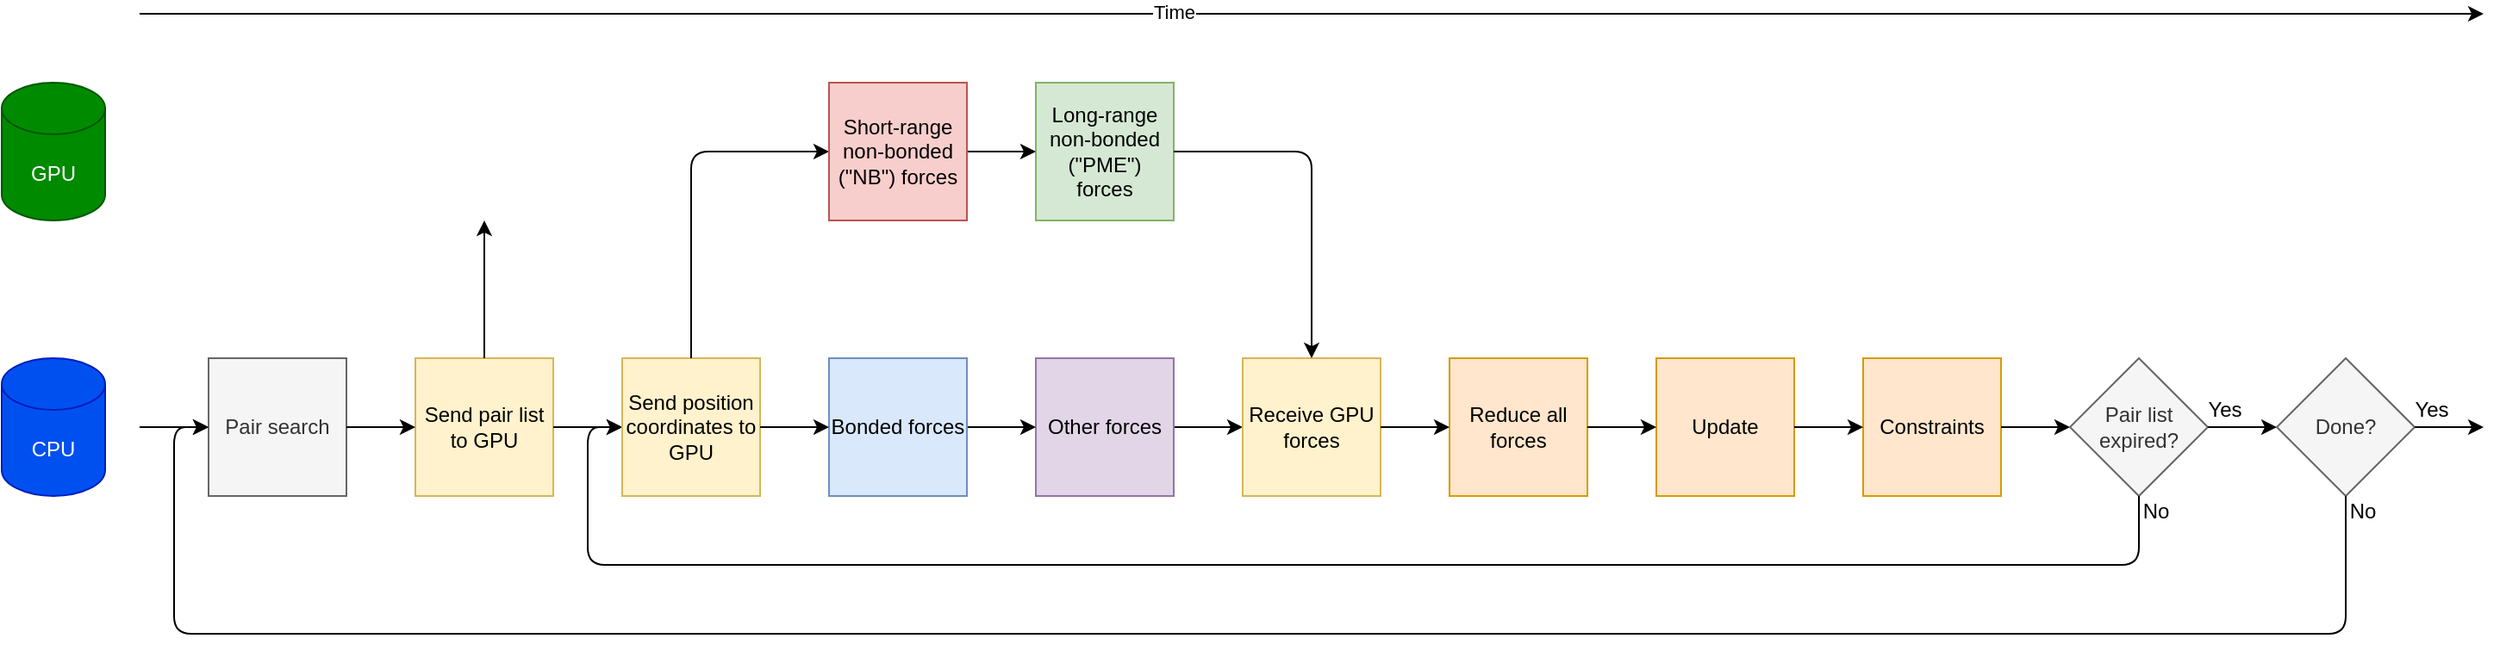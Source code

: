 <mxfile version="14.1.8" type="device"><diagram id="_HBpgSKyVObSuQ_kN55g" name="Page-1"><mxGraphModel dx="1682" dy="1000" grid="1" gridSize="10" guides="1" tooltips="1" connect="1" arrows="1" fold="1" page="1" pageScale="1" pageWidth="1654" pageHeight="1169" math="0" shadow="0"><root><mxCell id="0"/><mxCell id="1" parent="0"/><mxCell id="xqSQ0waNmZC-vH5PV82z-5" value="" style="endArrow=classic;html=1;" parent="1" edge="1"><mxGeometry width="50" height="50" relative="1" as="geometry"><mxPoint x="120" y="80" as="sourcePoint"/><mxPoint x="1480" y="80" as="targetPoint"/></mxGeometry></mxCell><mxCell id="xqSQ0waNmZC-vH5PV82z-6" value="Time" style="edgeLabel;html=1;align=center;verticalAlign=middle;resizable=0;points=[];" parent="xqSQ0waNmZC-vH5PV82z-5" vertex="1" connectable="0"><mxGeometry x="0.142" y="3" relative="1" as="geometry"><mxPoint x="-177" y="1.5" as="offset"/></mxGeometry></mxCell><mxCell id="xqSQ0waNmZC-vH5PV82z-7" value="Update" style="whiteSpace=wrap;html=1;aspect=fixed;fillColor=#ffe6cc;strokeColor=#d79b00;" parent="1" vertex="1"><mxGeometry x="1000" y="280" width="80" height="80" as="geometry"/></mxCell><mxCell id="xqSQ0waNmZC-vH5PV82z-8" value="Constraints" style="whiteSpace=wrap;html=1;aspect=fixed;fillColor=#ffe6cc;strokeColor=#d79b00;" parent="1" vertex="1"><mxGeometry x="1120" y="280" width="80" height="80" as="geometry"/></mxCell><mxCell id="xqSQ0waNmZC-vH5PV82z-10" value="" style="endArrow=classic;html=1;exitX=1;exitY=0.5;exitDx=0;exitDy=0;" parent="1" edge="1"><mxGeometry width="50" height="50" relative="1" as="geometry"><mxPoint x="720" y="320" as="sourcePoint"/><mxPoint x="760" y="320" as="targetPoint"/></mxGeometry></mxCell><mxCell id="xqSQ0waNmZC-vH5PV82z-11" value="" style="endArrow=classic;html=1;exitX=1;exitY=0.5;exitDx=0;exitDy=0;entryX=0;entryY=0.5;entryDx=0;entryDy=0;" parent="1" source="xqSQ0waNmZC-vH5PV82z-7" target="xqSQ0waNmZC-vH5PV82z-8" edge="1"><mxGeometry width="50" height="50" relative="1" as="geometry"><mxPoint x="970" y="330" as="sourcePoint"/><mxPoint x="1010" y="330" as="targetPoint"/></mxGeometry></mxCell><mxCell id="xqSQ0waNmZC-vH5PV82z-12" value="" style="endArrow=classic;html=1;exitX=1;exitY=0.5;exitDx=0;exitDy=0;entryX=0;entryY=0.5;entryDx=0;entryDy=0;" parent="1" source="xqSQ0waNmZC-vH5PV82z-8" target="xqSQ0waNmZC-vH5PV82z-13" edge="1"><mxGeometry width="50" height="50" relative="1" as="geometry"><mxPoint x="1090" y="331.5" as="sourcePoint"/><mxPoint x="1130" y="331.5" as="targetPoint"/></mxGeometry></mxCell><mxCell id="xqSQ0waNmZC-vH5PV82z-13" value="Pair list expired?" style="rhombus;whiteSpace=wrap;html=1;fillColor=#f5f5f5;strokeColor=#666666;fontColor=#333333;" parent="1" vertex="1"><mxGeometry x="1240" y="280" width="80" height="80" as="geometry"/></mxCell><mxCell id="xqSQ0waNmZC-vH5PV82z-14" value="" style="endArrow=classic;html=1;exitX=1;exitY=0.5;exitDx=0;exitDy=0;entryX=0;entryY=0.5;entryDx=0;entryDy=0;" parent="1" source="xqSQ0waNmZC-vH5PV82z-13" edge="1"><mxGeometry width="50" height="50" relative="1" as="geometry"><mxPoint x="1100" y="340" as="sourcePoint"/><mxPoint x="1360" y="320" as="targetPoint"/></mxGeometry></mxCell><mxCell id="xqSQ0waNmZC-vH5PV82z-17" value="Yes" style="text;html=1;strokeColor=none;fillColor=none;align=center;verticalAlign=middle;whiteSpace=wrap;rounded=0;" parent="1" vertex="1"><mxGeometry x="1310" y="300" width="40" height="20" as="geometry"/></mxCell><mxCell id="xqSQ0waNmZC-vH5PV82z-18" value="No" style="text;html=1;strokeColor=none;fillColor=none;align=center;verticalAlign=middle;whiteSpace=wrap;rounded=0;" parent="1" vertex="1"><mxGeometry x="1270" y="358.5" width="40" height="20" as="geometry"/></mxCell><mxCell id="nZesR5KTaCcrrk03C1Ym-1" value="" style="endArrow=classic;html=1;exitX=1;exitY=0.5;exitDx=0;exitDy=0;entryX=0;entryY=0.5;entryDx=0;entryDy=0;" parent="1" edge="1"><mxGeometry width="50" height="50" relative="1" as="geometry"><mxPoint x="120" y="320" as="sourcePoint"/><mxPoint x="160" y="320" as="targetPoint"/></mxGeometry></mxCell><mxCell id="nZesR5KTaCcrrk03C1Ym-2" value="Pair search" style="whiteSpace=wrap;html=1;aspect=fixed;fillColor=#f5f5f5;strokeColor=#666666;fontColor=#333333;" parent="1" vertex="1"><mxGeometry x="160" y="280" width="80" height="80" as="geometry"/></mxCell><mxCell id="nZesR5KTaCcrrk03C1Ym-3" value="Send pair list to GPU" style="whiteSpace=wrap;html=1;aspect=fixed;fillColor=#fff2cc;strokeColor=#d6b656;" parent="1" vertex="1"><mxGeometry x="280" y="280" width="80" height="80" as="geometry"/></mxCell><mxCell id="nZesR5KTaCcrrk03C1Ym-5" value="Long-range non-bonded (&quot;PME&quot;) forces" style="whiteSpace=wrap;html=1;aspect=fixed;fillColor=#d5e8d4;strokeColor=#82b366;" parent="1" vertex="1"><mxGeometry x="640" y="120" width="80" height="80" as="geometry"/></mxCell><mxCell id="nZesR5KTaCcrrk03C1Ym-6" value="Other forces" style="whiteSpace=wrap;html=1;aspect=fixed;fillColor=#e1d5e7;strokeColor=#9673a6;" parent="1" vertex="1"><mxGeometry x="640" y="280" width="80" height="80" as="geometry"/></mxCell><mxCell id="nZesR5KTaCcrrk03C1Ym-9" value="" style="endArrow=classic;html=1;entryX=0;entryY=0.5;entryDx=0;entryDy=0;" parent="1" source="204Er07DQvmp8xbBkKwD-6" target="nZesR5KTaCcrrk03C1Ym-6" edge="1"><mxGeometry width="50" height="50" relative="1" as="geometry"><mxPoint x="610" y="330" as="sourcePoint"/><mxPoint x="650" y="330" as="targetPoint"/></mxGeometry></mxCell><mxCell id="nZesR5KTaCcrrk03C1Ym-11" value="Done?" style="rhombus;whiteSpace=wrap;html=1;fillColor=#f5f5f5;strokeColor=#666666;fontColor=#333333;" parent="1" vertex="1"><mxGeometry x="1360" y="280" width="80" height="80" as="geometry"/></mxCell><mxCell id="nZesR5KTaCcrrk03C1Ym-12" value="" style="endArrow=classic;html=1;exitX=1;exitY=0.5;exitDx=0;exitDy=0;" parent="1" source="nZesR5KTaCcrrk03C1Ym-11" edge="1"><mxGeometry width="50" height="50" relative="1" as="geometry"><mxPoint x="1210" y="330" as="sourcePoint"/><mxPoint x="1480" y="320" as="targetPoint"/></mxGeometry></mxCell><mxCell id="nZesR5KTaCcrrk03C1Ym-13" value="Yes" style="text;html=1;strokeColor=none;fillColor=none;align=center;verticalAlign=middle;whiteSpace=wrap;rounded=0;" parent="1" vertex="1"><mxGeometry x="1430" y="300" width="40" height="20" as="geometry"/></mxCell><mxCell id="nZesR5KTaCcrrk03C1Ym-14" value="" style="endArrow=classic;html=1;exitX=0.5;exitY=1;exitDx=0;exitDy=0;" parent="1" source="nZesR5KTaCcrrk03C1Ym-11" edge="1"><mxGeometry width="50" height="50" relative="1" as="geometry"><mxPoint x="640" y="580" as="sourcePoint"/><mxPoint x="160" y="320" as="targetPoint"/><Array as="points"><mxPoint x="1400" y="440"/><mxPoint x="140" y="440"/><mxPoint x="140" y="320"/></Array></mxGeometry></mxCell><mxCell id="nZesR5KTaCcrrk03C1Ym-15" value="" style="endArrow=classic;html=1;exitX=0.5;exitY=1;exitDx=0;exitDy=0;" parent="1" source="xqSQ0waNmZC-vH5PV82z-13" edge="1"><mxGeometry width="50" height="50" relative="1" as="geometry"><mxPoint x="640" y="550" as="sourcePoint"/><mxPoint x="400" y="320" as="targetPoint"/><Array as="points"><mxPoint x="1280" y="400"/><mxPoint x="380" y="400"/><mxPoint x="380" y="320"/></Array></mxGeometry></mxCell><mxCell id="nZesR5KTaCcrrk03C1Ym-16" value="No" style="text;html=1;strokeColor=none;fillColor=none;align=center;verticalAlign=middle;whiteSpace=wrap;rounded=0;" parent="1" vertex="1"><mxGeometry x="1390" y="358.5" width="40" height="20" as="geometry"/></mxCell><mxCell id="nZesR5KTaCcrrk03C1Ym-17" value="CPU" style="shape=cylinder3;whiteSpace=wrap;html=1;boundedLbl=1;backgroundOutline=1;size=15;fillColor=#0050ef;strokeColor=#001DBC;fontColor=#ffffff;" parent="1" vertex="1"><mxGeometry x="40" y="280" width="60" height="80" as="geometry"/></mxCell><mxCell id="204Er07DQvmp8xbBkKwD-1" value="GPU" style="shape=cylinder3;whiteSpace=wrap;html=1;boundedLbl=1;backgroundOutline=1;size=15;fillColor=#008a00;strokeColor=#005700;fontColor=#ffffff;" parent="1" vertex="1"><mxGeometry x="40" y="120" width="60" height="80" as="geometry"/></mxCell><mxCell id="204Er07DQvmp8xbBkKwD-2" value="" style="endArrow=classic;html=1;" parent="1" edge="1"><mxGeometry width="50" height="50" relative="1" as="geometry"><mxPoint x="360" y="320" as="sourcePoint"/><mxPoint x="400" y="320" as="targetPoint"/></mxGeometry></mxCell><mxCell id="204Er07DQvmp8xbBkKwD-3" value="" style="endArrow=classic;html=1;exitX=1;exitY=0.5;exitDx=0;exitDy=0;" parent="1" source="nZesR5KTaCcrrk03C1Ym-2" edge="1"><mxGeometry width="50" height="50" relative="1" as="geometry"><mxPoint x="370" y="331.5" as="sourcePoint"/><mxPoint x="280" y="320" as="targetPoint"/></mxGeometry></mxCell><mxCell id="204Er07DQvmp8xbBkKwD-6" value="Bonded forces" style="whiteSpace=wrap;html=1;aspect=fixed;fillColor=#dae8fc;strokeColor=#6c8ebf;" parent="1" vertex="1"><mxGeometry x="520" y="280" width="80" height="80" as="geometry"/></mxCell><mxCell id="204Er07DQvmp8xbBkKwD-7" value="Send position coordinates to GPU" style="whiteSpace=wrap;html=1;aspect=fixed;fillColor=#fff2cc;strokeColor=#d6b656;" parent="1" vertex="1"><mxGeometry x="400" y="280" width="80" height="80" as="geometry"/></mxCell><mxCell id="204Er07DQvmp8xbBkKwD-8" value="" style="endArrow=classic;html=1;exitX=0.5;exitY=0;exitDx=0;exitDy=0;entryX=0;entryY=0.5;entryDx=0;entryDy=0;" parent="1" source="204Er07DQvmp8xbBkKwD-7" target="204Er07DQvmp8xbBkKwD-20" edge="1"><mxGeometry width="50" height="50" relative="1" as="geometry"><mxPoint x="800" y="570" as="sourcePoint"/><mxPoint x="480" y="160" as="targetPoint"/><Array as="points"><mxPoint x="440" y="160"/></Array></mxGeometry></mxCell><mxCell id="204Er07DQvmp8xbBkKwD-11" value="" style="endArrow=classic;html=1;entryX=0;entryY=0.5;entryDx=0;entryDy=0;" parent="1" source="204Er07DQvmp8xbBkKwD-20" target="nZesR5KTaCcrrk03C1Ym-5" edge="1"><mxGeometry width="50" height="50" relative="1" as="geometry"><mxPoint x="730" y="330" as="sourcePoint"/><mxPoint x="770" y="330" as="targetPoint"/></mxGeometry></mxCell><mxCell id="204Er07DQvmp8xbBkKwD-12" value="" style="endArrow=classic;html=1;exitX=1;exitY=0.5;exitDx=0;exitDy=0;" parent="1" source="204Er07DQvmp8xbBkKwD-7" edge="1"><mxGeometry width="50" height="50" relative="1" as="geometry"><mxPoint x="740" y="340" as="sourcePoint"/><mxPoint x="520" y="320" as="targetPoint"/></mxGeometry></mxCell><mxCell id="204Er07DQvmp8xbBkKwD-13" value="Receive GPU forces" style="whiteSpace=wrap;html=1;aspect=fixed;fillColor=#fff2cc;strokeColor=#d6b656;" parent="1" vertex="1"><mxGeometry x="760" y="280" width="80" height="80" as="geometry"/></mxCell><mxCell id="204Er07DQvmp8xbBkKwD-14" value="Reduce all forces" style="whiteSpace=wrap;html=1;aspect=fixed;fillColor=#ffe6cc;strokeColor=#d79b00;" parent="1" vertex="1"><mxGeometry x="880" y="280" width="80" height="80" as="geometry"/></mxCell><mxCell id="204Er07DQvmp8xbBkKwD-16" value="" style="endArrow=classic;html=1;exitX=1;exitY=0.5;exitDx=0;exitDy=0;entryX=0;entryY=0.5;entryDx=0;entryDy=0;" parent="1" source="204Er07DQvmp8xbBkKwD-13" target="204Er07DQvmp8xbBkKwD-14" edge="1"><mxGeometry width="50" height="50" relative="1" as="geometry"><mxPoint x="730" y="330" as="sourcePoint"/><mxPoint x="770" y="330" as="targetPoint"/></mxGeometry></mxCell><mxCell id="204Er07DQvmp8xbBkKwD-17" value="" style="endArrow=classic;html=1;exitX=1;exitY=0.5;exitDx=0;exitDy=0;entryX=0;entryY=0.5;entryDx=0;entryDy=0;" parent="1" source="204Er07DQvmp8xbBkKwD-14" target="xqSQ0waNmZC-vH5PV82z-7" edge="1"><mxGeometry width="50" height="50" relative="1" as="geometry"><mxPoint x="850" y="330" as="sourcePoint"/><mxPoint x="890" y="330" as="targetPoint"/></mxGeometry></mxCell><mxCell id="204Er07DQvmp8xbBkKwD-18" value="" style="endArrow=classic;html=1;entryX=0.5;entryY=0;entryDx=0;entryDy=0;exitX=1;exitY=0.5;exitDx=0;exitDy=0;" parent="1" source="nZesR5KTaCcrrk03C1Ym-5" target="204Er07DQvmp8xbBkKwD-13" edge="1"><mxGeometry width="50" height="50" relative="1" as="geometry"><mxPoint x="760" y="160" as="sourcePoint"/><mxPoint x="850" y="520" as="targetPoint"/><Array as="points"><mxPoint x="800" y="160"/></Array></mxGeometry></mxCell><mxCell id="204Er07DQvmp8xbBkKwD-20" value="&lt;span&gt;Short-range&lt;/span&gt;&lt;br&gt;&lt;span&gt;non-bonded (&quot;NB&quot;) forces&lt;/span&gt;" style="rounded=0;whiteSpace=wrap;html=1;fillColor=#f8cecc;strokeColor=#b85450;" parent="1" vertex="1"><mxGeometry x="520" y="120" width="80" height="80" as="geometry"/></mxCell><mxCell id="204Er07DQvmp8xbBkKwD-21" value="" style="endArrow=classic;html=1;exitX=0.5;exitY=0;exitDx=0;exitDy=0;" parent="1" source="nZesR5KTaCcrrk03C1Ym-3" edge="1"><mxGeometry width="50" height="50" relative="1" as="geometry"><mxPoint x="800" y="570" as="sourcePoint"/><mxPoint x="320" y="200" as="targetPoint"/></mxGeometry></mxCell></root></mxGraphModel></diagram></mxfile>